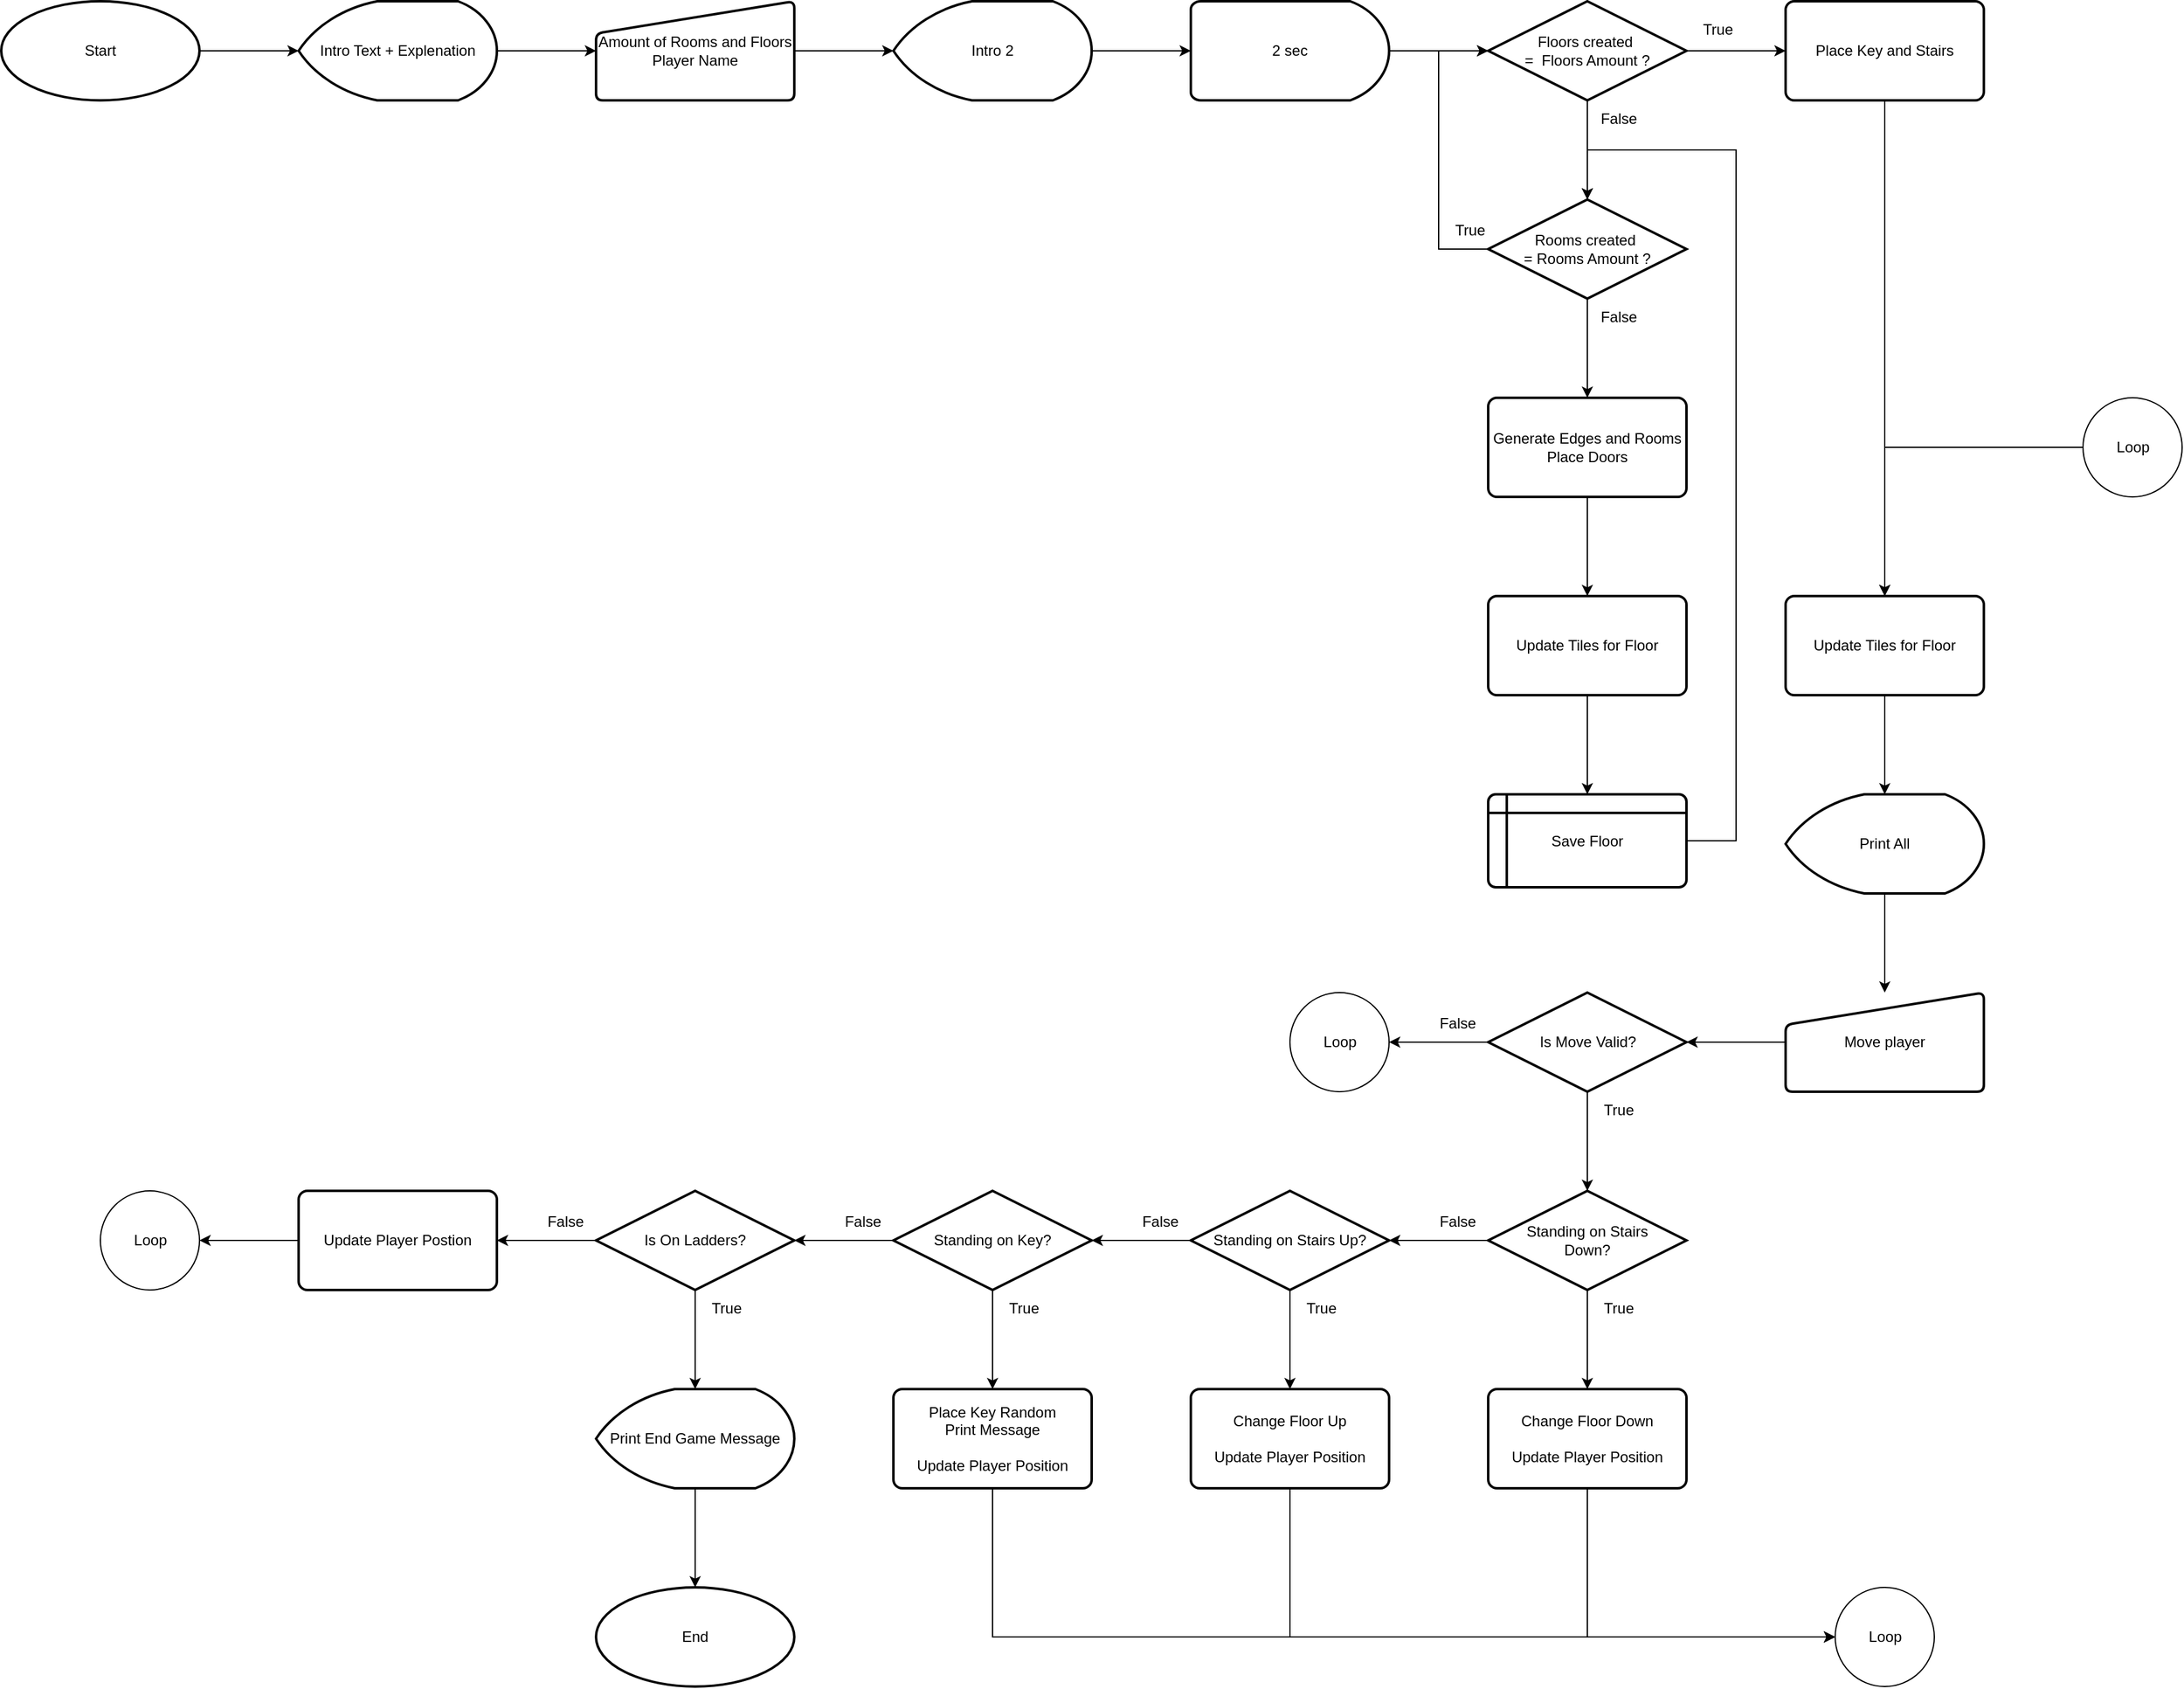 <mxfile version="24.5.3" type="device">
  <diagram name="Page-1" id="LAXECOrcXvAPTMdicaLd">
    <mxGraphModel dx="2074" dy="1204" grid="1" gridSize="10" guides="1" tooltips="1" connect="1" arrows="1" fold="1" page="1" pageScale="1" pageWidth="1920" pageHeight="1200" math="0" shadow="0">
      <root>
        <mxCell id="0" />
        <mxCell id="1" parent="0" />
        <mxCell id="5yB_QdAaipWi_C__5OCs-32" value="Start" style="strokeWidth=2;html=1;shape=mxgraph.flowchart.start_1;whiteSpace=wrap;rounded=0;strokeColor=default;align=center;verticalAlign=middle;fontFamily=Helvetica;fontSize=12;fontColor=default;fillColor=none;" vertex="1" parent="1">
          <mxGeometry x="40" y="40" width="160" height="80" as="geometry" />
        </mxCell>
        <mxCell id="5yB_QdAaipWi_C__5OCs-46" style="edgeStyle=orthogonalEdgeStyle;rounded=0;orthogonalLoop=1;jettySize=auto;html=1;exitX=1;exitY=0.5;exitDx=0;exitDy=0;exitPerimeter=0;entryX=0;entryY=0.5;entryDx=0;entryDy=0;fontFamily=Helvetica;fontSize=12;fontColor=default;" edge="1" parent="1" source="5yB_QdAaipWi_C__5OCs-34" target="5yB_QdAaipWi_C__5OCs-36">
          <mxGeometry relative="1" as="geometry" />
        </mxCell>
        <mxCell id="5yB_QdAaipWi_C__5OCs-34" value="Intro Text + Explenation" style="strokeWidth=2;html=1;shape=mxgraph.flowchart.display;whiteSpace=wrap;rounded=0;strokeColor=default;align=center;verticalAlign=middle;fontFamily=Helvetica;fontSize=12;fontColor=default;fillColor=none;" vertex="1" parent="1">
          <mxGeometry x="280" y="40" width="160" height="80" as="geometry" />
        </mxCell>
        <mxCell id="5yB_QdAaipWi_C__5OCs-36" value="&lt;div&gt;Amount of Rooms and Floors&lt;/div&gt;&lt;div&gt;Player Name&lt;/div&gt;" style="html=1;strokeWidth=2;shape=manualInput;whiteSpace=wrap;rounded=1;size=26;arcSize=11;strokeColor=default;align=center;verticalAlign=middle;fontFamily=Helvetica;fontSize=12;fontColor=default;fillColor=none;" vertex="1" parent="1">
          <mxGeometry x="520" y="40" width="160" height="80" as="geometry" />
        </mxCell>
        <mxCell id="5yB_QdAaipWi_C__5OCs-38" value="Intro 2" style="strokeWidth=2;html=1;shape=mxgraph.flowchart.display;whiteSpace=wrap;rounded=0;strokeColor=default;align=center;verticalAlign=middle;fontFamily=Helvetica;fontSize=12;fontColor=default;fillColor=none;" vertex="1" parent="1">
          <mxGeometry x="760" y="40" width="160" height="80" as="geometry" />
        </mxCell>
        <mxCell id="5yB_QdAaipWi_C__5OCs-40" value="2 sec" style="strokeWidth=2;html=1;shape=mxgraph.flowchart.delay;whiteSpace=wrap;rounded=0;strokeColor=default;align=center;verticalAlign=middle;fontFamily=Helvetica;fontSize=12;fontColor=default;fillColor=none;" vertex="1" parent="1">
          <mxGeometry x="1000" y="40" width="160" height="80" as="geometry" />
        </mxCell>
        <mxCell id="5yB_QdAaipWi_C__5OCs-44" value="Print All" style="strokeWidth=2;html=1;shape=mxgraph.flowchart.display;whiteSpace=wrap;rounded=0;strokeColor=default;align=center;verticalAlign=middle;fontFamily=Helvetica;fontSize=12;fontColor=default;fillColor=none;" vertex="1" parent="1">
          <mxGeometry x="1480" y="680" width="160" height="80" as="geometry" />
        </mxCell>
        <mxCell id="5yB_QdAaipWi_C__5OCs-45" style="edgeStyle=orthogonalEdgeStyle;rounded=0;orthogonalLoop=1;jettySize=auto;html=1;exitX=1;exitY=0.5;exitDx=0;exitDy=0;exitPerimeter=0;entryX=0;entryY=0.5;entryDx=0;entryDy=0;entryPerimeter=0;fontFamily=Helvetica;fontSize=12;fontColor=default;" edge="1" parent="1" source="5yB_QdAaipWi_C__5OCs-32" target="5yB_QdAaipWi_C__5OCs-34">
          <mxGeometry relative="1" as="geometry" />
        </mxCell>
        <mxCell id="5yB_QdAaipWi_C__5OCs-47" style="edgeStyle=orthogonalEdgeStyle;rounded=0;orthogonalLoop=1;jettySize=auto;html=1;exitX=1;exitY=0.5;exitDx=0;exitDy=0;entryX=0;entryY=0.5;entryDx=0;entryDy=0;entryPerimeter=0;fontFamily=Helvetica;fontSize=12;fontColor=default;" edge="1" parent="1" source="5yB_QdAaipWi_C__5OCs-36" target="5yB_QdAaipWi_C__5OCs-38">
          <mxGeometry relative="1" as="geometry" />
        </mxCell>
        <mxCell id="5yB_QdAaipWi_C__5OCs-48" style="edgeStyle=orthogonalEdgeStyle;rounded=0;orthogonalLoop=1;jettySize=auto;html=1;exitX=1;exitY=0.5;exitDx=0;exitDy=0;exitPerimeter=0;entryX=0;entryY=0.5;entryDx=0;entryDy=0;entryPerimeter=0;fontFamily=Helvetica;fontSize=12;fontColor=default;" edge="1" parent="1" source="5yB_QdAaipWi_C__5OCs-38" target="5yB_QdAaipWi_C__5OCs-40">
          <mxGeometry relative="1" as="geometry" />
        </mxCell>
        <mxCell id="5yB_QdAaipWi_C__5OCs-139" style="edgeStyle=orthogonalEdgeStyle;rounded=0;orthogonalLoop=1;jettySize=auto;html=1;exitX=0.5;exitY=1;exitDx=0;exitDy=0;exitPerimeter=0;entryX=0.5;entryY=0;entryDx=0;entryDy=0;fontFamily=Helvetica;fontSize=12;fontColor=default;" edge="1" parent="1" source="5yB_QdAaipWi_C__5OCs-53" target="5yB_QdAaipWi_C__5OCs-138">
          <mxGeometry relative="1" as="geometry" />
        </mxCell>
        <mxCell id="5yB_QdAaipWi_C__5OCs-53" value="Standing on Stairs&lt;div&gt;Down?&lt;/div&gt;" style="strokeWidth=2;html=1;shape=mxgraph.flowchart.decision;whiteSpace=wrap;rounded=0;strokeColor=default;align=center;verticalAlign=middle;fontFamily=Helvetica;fontSize=12;fontColor=default;fillColor=none;" vertex="1" parent="1">
          <mxGeometry x="1240" y="1000" width="160" height="80" as="geometry" />
        </mxCell>
        <mxCell id="5yB_QdAaipWi_C__5OCs-56" value="Move player" style="html=1;strokeWidth=2;shape=manualInput;whiteSpace=wrap;rounded=1;size=26;arcSize=11;strokeColor=default;align=center;verticalAlign=middle;fontFamily=Helvetica;fontSize=12;fontColor=default;fillColor=none;" vertex="1" parent="1">
          <mxGeometry x="1480" y="840" width="160" height="80" as="geometry" />
        </mxCell>
        <mxCell id="5yB_QdAaipWi_C__5OCs-57" style="edgeStyle=orthogonalEdgeStyle;rounded=0;orthogonalLoop=1;jettySize=auto;html=1;exitX=0.5;exitY=1;exitDx=0;exitDy=0;exitPerimeter=0;entryX=0.5;entryY=0;entryDx=0;entryDy=0;fontFamily=Helvetica;fontSize=12;fontColor=default;" edge="1" parent="1" source="5yB_QdAaipWi_C__5OCs-44" target="5yB_QdAaipWi_C__5OCs-56">
          <mxGeometry relative="1" as="geometry" />
        </mxCell>
        <mxCell id="5yB_QdAaipWi_C__5OCs-147" style="edgeStyle=orthogonalEdgeStyle;rounded=0;orthogonalLoop=1;jettySize=auto;html=1;exitX=0.5;exitY=1;exitDx=0;exitDy=0;exitPerimeter=0;entryX=0.5;entryY=0;entryDx=0;entryDy=0;fontFamily=Helvetica;fontSize=12;fontColor=default;" edge="1" parent="1" source="5yB_QdAaipWi_C__5OCs-60" target="5yB_QdAaipWi_C__5OCs-146">
          <mxGeometry relative="1" as="geometry" />
        </mxCell>
        <mxCell id="5yB_QdAaipWi_C__5OCs-60" value="Standing on Stairs Up?" style="strokeWidth=2;html=1;shape=mxgraph.flowchart.decision;whiteSpace=wrap;rounded=0;strokeColor=default;align=center;verticalAlign=middle;fontFamily=Helvetica;fontSize=12;fontColor=default;fillColor=none;" vertex="1" parent="1">
          <mxGeometry x="1000" y="1000" width="160" height="80" as="geometry" />
        </mxCell>
        <mxCell id="5yB_QdAaipWi_C__5OCs-150" style="edgeStyle=orthogonalEdgeStyle;rounded=0;orthogonalLoop=1;jettySize=auto;html=1;exitX=0.5;exitY=1;exitDx=0;exitDy=0;exitPerimeter=0;entryX=0.5;entryY=0;entryDx=0;entryDy=0;fontFamily=Helvetica;fontSize=12;fontColor=default;" edge="1" parent="1" source="5yB_QdAaipWi_C__5OCs-61" target="5yB_QdAaipWi_C__5OCs-149">
          <mxGeometry relative="1" as="geometry" />
        </mxCell>
        <mxCell id="5yB_QdAaipWi_C__5OCs-61" value="Standing on Key?" style="strokeWidth=2;html=1;shape=mxgraph.flowchart.decision;whiteSpace=wrap;rounded=0;strokeColor=default;align=center;verticalAlign=middle;fontFamily=Helvetica;fontSize=12;fontColor=default;fillColor=none;" vertex="1" parent="1">
          <mxGeometry x="760" y="1000" width="160" height="80" as="geometry" />
        </mxCell>
        <mxCell id="5yB_QdAaipWi_C__5OCs-62" style="edgeStyle=orthogonalEdgeStyle;rounded=0;orthogonalLoop=1;jettySize=auto;html=1;exitX=0;exitY=0.5;exitDx=0;exitDy=0;exitPerimeter=0;entryX=1;entryY=0.5;entryDx=0;entryDy=0;entryPerimeter=0;fontFamily=Helvetica;fontSize=12;fontColor=default;" edge="1" parent="1" source="5yB_QdAaipWi_C__5OCs-53" target="5yB_QdAaipWi_C__5OCs-60">
          <mxGeometry relative="1" as="geometry" />
        </mxCell>
        <mxCell id="5yB_QdAaipWi_C__5OCs-63" style="edgeStyle=orthogonalEdgeStyle;rounded=0;orthogonalLoop=1;jettySize=auto;html=1;exitX=0;exitY=0.5;exitDx=0;exitDy=0;exitPerimeter=0;entryX=1;entryY=0.5;entryDx=0;entryDy=0;entryPerimeter=0;fontFamily=Helvetica;fontSize=12;fontColor=default;" edge="1" parent="1" source="5yB_QdAaipWi_C__5OCs-60" target="5yB_QdAaipWi_C__5OCs-61">
          <mxGeometry relative="1" as="geometry" />
        </mxCell>
        <mxCell id="5yB_QdAaipWi_C__5OCs-67" value="" style="group" vertex="1" connectable="0" parent="1">
          <mxGeometry x="1720" y="360" width="80" height="80" as="geometry" />
        </mxCell>
        <mxCell id="5yB_QdAaipWi_C__5OCs-64" value="" style="verticalLabelPosition=bottom;verticalAlign=top;html=1;shape=mxgraph.flowchart.on-page_reference;rounded=0;strokeColor=default;align=center;fontFamily=Helvetica;fontSize=12;fontColor=default;fillColor=none;" vertex="1" parent="5yB_QdAaipWi_C__5OCs-67">
          <mxGeometry width="80" height="80" as="geometry" />
        </mxCell>
        <mxCell id="5yB_QdAaipWi_C__5OCs-66" value="Loop" style="text;html=1;align=center;verticalAlign=middle;resizable=0;points=[];autosize=1;strokeColor=none;fillColor=none;fontFamily=Helvetica;fontSize=12;fontColor=default;" vertex="1" parent="5yB_QdAaipWi_C__5OCs-67">
          <mxGeometry x="15" y="25" width="50" height="30" as="geometry" />
        </mxCell>
        <mxCell id="5yB_QdAaipWi_C__5OCs-68" value="Is On Ladders?" style="strokeWidth=2;html=1;shape=mxgraph.flowchart.decision;whiteSpace=wrap;rounded=0;strokeColor=default;align=center;verticalAlign=middle;fontFamily=Helvetica;fontSize=12;fontColor=default;fillColor=none;" vertex="1" parent="1">
          <mxGeometry x="520" y="1000" width="160" height="80" as="geometry" />
        </mxCell>
        <mxCell id="5yB_QdAaipWi_C__5OCs-69" style="edgeStyle=orthogonalEdgeStyle;rounded=0;orthogonalLoop=1;jettySize=auto;html=1;exitX=0;exitY=0.5;exitDx=0;exitDy=0;exitPerimeter=0;entryX=1;entryY=0.5;entryDx=0;entryDy=0;entryPerimeter=0;fontFamily=Helvetica;fontSize=12;fontColor=default;" edge="1" parent="1" source="5yB_QdAaipWi_C__5OCs-61" target="5yB_QdAaipWi_C__5OCs-68">
          <mxGeometry relative="1" as="geometry" />
        </mxCell>
        <mxCell id="5yB_QdAaipWi_C__5OCs-90" style="edgeStyle=orthogonalEdgeStyle;rounded=0;orthogonalLoop=1;jettySize=auto;html=1;exitX=0.5;exitY=1;exitDx=0;exitDy=0;entryX=0.5;entryY=0;entryDx=0;entryDy=0;fontFamily=Helvetica;fontSize=12;fontColor=default;" edge="1" parent="1" source="5yB_QdAaipWi_C__5OCs-83" target="5yB_QdAaipWi_C__5OCs-89">
          <mxGeometry relative="1" as="geometry" />
        </mxCell>
        <mxCell id="5yB_QdAaipWi_C__5OCs-83" value="Generate Edges and Rooms&lt;div&gt;Place Doors&lt;/div&gt;" style="rounded=1;whiteSpace=wrap;html=1;absoluteArcSize=1;arcSize=14;strokeWidth=2;strokeColor=default;align=center;verticalAlign=middle;fontFamily=Helvetica;fontSize=12;fontColor=default;fillColor=none;" vertex="1" parent="1">
          <mxGeometry x="1240" y="360" width="160" height="80" as="geometry" />
        </mxCell>
        <mxCell id="5yB_QdAaipWi_C__5OCs-88" value="Save Floor" style="shape=internalStorage;whiteSpace=wrap;html=1;dx=15;dy=15;rounded=1;arcSize=8;strokeWidth=2;strokeColor=default;align=center;verticalAlign=middle;fontFamily=Helvetica;fontSize=12;fontColor=default;fillColor=none;" vertex="1" parent="1">
          <mxGeometry x="1240" y="680" width="160" height="75" as="geometry" />
        </mxCell>
        <mxCell id="5yB_QdAaipWi_C__5OCs-91" style="edgeStyle=orthogonalEdgeStyle;rounded=0;orthogonalLoop=1;jettySize=auto;html=1;exitX=0.5;exitY=1;exitDx=0;exitDy=0;entryX=0.5;entryY=0;entryDx=0;entryDy=0;fontFamily=Helvetica;fontSize=12;fontColor=default;" edge="1" parent="1" source="5yB_QdAaipWi_C__5OCs-89" target="5yB_QdAaipWi_C__5OCs-88">
          <mxGeometry relative="1" as="geometry" />
        </mxCell>
        <mxCell id="5yB_QdAaipWi_C__5OCs-89" value="Update Tiles for Floor" style="rounded=1;whiteSpace=wrap;html=1;absoluteArcSize=1;arcSize=14;strokeWidth=2;strokeColor=default;align=center;verticalAlign=middle;fontFamily=Helvetica;fontSize=12;fontColor=default;fillColor=none;" vertex="1" parent="1">
          <mxGeometry x="1240" y="520" width="160" height="80" as="geometry" />
        </mxCell>
        <mxCell id="5yB_QdAaipWi_C__5OCs-107" style="edgeStyle=orthogonalEdgeStyle;rounded=0;orthogonalLoop=1;jettySize=auto;html=1;exitX=1;exitY=0.5;exitDx=0;exitDy=0;exitPerimeter=0;entryX=0;entryY=0.5;entryDx=0;entryDy=0;fontFamily=Helvetica;fontSize=12;fontColor=default;" edge="1" parent="1" source="5yB_QdAaipWi_C__5OCs-95" target="5yB_QdAaipWi_C__5OCs-106">
          <mxGeometry relative="1" as="geometry" />
        </mxCell>
        <mxCell id="5yB_QdAaipWi_C__5OCs-95" value="Floors created&amp;nbsp;&lt;div&gt;=&amp;nbsp; Floors Amount ?&lt;/div&gt;" style="strokeWidth=2;html=1;shape=mxgraph.flowchart.decision;whiteSpace=wrap;rounded=0;strokeColor=default;align=center;verticalAlign=middle;fontFamily=Helvetica;fontSize=12;fontColor=default;fillColor=none;" vertex="1" parent="1">
          <mxGeometry x="1240" y="40" width="160" height="80" as="geometry" />
        </mxCell>
        <mxCell id="5yB_QdAaipWi_C__5OCs-99" style="edgeStyle=orthogonalEdgeStyle;rounded=0;orthogonalLoop=1;jettySize=auto;html=1;exitX=0.5;exitY=1;exitDx=0;exitDy=0;exitPerimeter=0;entryX=0.5;entryY=0;entryDx=0;entryDy=0;fontFamily=Helvetica;fontSize=12;fontColor=default;" edge="1" parent="1" source="5yB_QdAaipWi_C__5OCs-96" target="5yB_QdAaipWi_C__5OCs-83">
          <mxGeometry relative="1" as="geometry" />
        </mxCell>
        <mxCell id="5yB_QdAaipWi_C__5OCs-96" value="Rooms created&amp;nbsp;&lt;div&gt;= Rooms Amount ?&lt;/div&gt;" style="strokeWidth=2;html=1;shape=mxgraph.flowchart.decision;whiteSpace=wrap;rounded=0;strokeColor=default;align=center;verticalAlign=middle;fontFamily=Helvetica;fontSize=12;fontColor=default;fillColor=none;" vertex="1" parent="1">
          <mxGeometry x="1240" y="200" width="160" height="80" as="geometry" />
        </mxCell>
        <mxCell id="5yB_QdAaipWi_C__5OCs-97" style="edgeStyle=orthogonalEdgeStyle;rounded=0;orthogonalLoop=1;jettySize=auto;html=1;exitX=1;exitY=0.5;exitDx=0;exitDy=0;exitPerimeter=0;entryX=0;entryY=0.5;entryDx=0;entryDy=0;entryPerimeter=0;fontFamily=Helvetica;fontSize=12;fontColor=default;" edge="1" parent="1" source="5yB_QdAaipWi_C__5OCs-40" target="5yB_QdAaipWi_C__5OCs-95">
          <mxGeometry relative="1" as="geometry" />
        </mxCell>
        <mxCell id="5yB_QdAaipWi_C__5OCs-100" value="False" style="text;html=1;align=center;verticalAlign=middle;resizable=0;points=[];autosize=1;strokeColor=none;fillColor=none;fontFamily=Helvetica;fontSize=12;fontColor=default;" vertex="1" parent="1">
          <mxGeometry x="1320" y="280" width="50" height="30" as="geometry" />
        </mxCell>
        <mxCell id="5yB_QdAaipWi_C__5OCs-103" value="False" style="text;html=1;align=center;verticalAlign=middle;resizable=0;points=[];autosize=1;strokeColor=none;fillColor=none;fontFamily=Helvetica;fontSize=12;fontColor=default;" vertex="1" parent="1">
          <mxGeometry x="1320" y="120" width="50" height="30" as="geometry" />
        </mxCell>
        <mxCell id="5yB_QdAaipWi_C__5OCs-104" style="edgeStyle=orthogonalEdgeStyle;rounded=0;orthogonalLoop=1;jettySize=auto;html=1;exitX=0.5;exitY=1;exitDx=0;exitDy=0;exitPerimeter=0;entryX=0.5;entryY=0;entryDx=0;entryDy=0;entryPerimeter=0;fontFamily=Helvetica;fontSize=12;fontColor=default;" edge="1" parent="1" source="5yB_QdAaipWi_C__5OCs-95" target="5yB_QdAaipWi_C__5OCs-96">
          <mxGeometry relative="1" as="geometry" />
        </mxCell>
        <mxCell id="5yB_QdAaipWi_C__5OCs-105" style="edgeStyle=orthogonalEdgeStyle;rounded=0;orthogonalLoop=1;jettySize=auto;html=1;exitX=1;exitY=0.5;exitDx=0;exitDy=0;entryX=0.5;entryY=0;entryDx=0;entryDy=0;entryPerimeter=0;fontFamily=Helvetica;fontSize=12;fontColor=default;" edge="1" parent="1" source="5yB_QdAaipWi_C__5OCs-88" target="5yB_QdAaipWi_C__5OCs-96">
          <mxGeometry relative="1" as="geometry">
            <Array as="points">
              <mxPoint x="1440" y="718" />
              <mxPoint x="1440" y="160" />
              <mxPoint x="1320" y="160" />
            </Array>
          </mxGeometry>
        </mxCell>
        <mxCell id="5yB_QdAaipWi_C__5OCs-113" style="edgeStyle=orthogonalEdgeStyle;rounded=0;orthogonalLoop=1;jettySize=auto;html=1;exitX=0.5;exitY=1;exitDx=0;exitDy=0;entryX=0.5;entryY=0;entryDx=0;entryDy=0;fontFamily=Helvetica;fontSize=12;fontColor=default;" edge="1" parent="1" source="5yB_QdAaipWi_C__5OCs-106" target="5yB_QdAaipWi_C__5OCs-112">
          <mxGeometry relative="1" as="geometry" />
        </mxCell>
        <mxCell id="5yB_QdAaipWi_C__5OCs-106" value="Place Key and Stairs" style="rounded=1;whiteSpace=wrap;html=1;absoluteArcSize=1;arcSize=14;strokeWidth=2;strokeColor=default;align=center;verticalAlign=middle;fontFamily=Helvetica;fontSize=12;fontColor=default;fillColor=none;" vertex="1" parent="1">
          <mxGeometry x="1480" y="40" width="160" height="80" as="geometry" />
        </mxCell>
        <mxCell id="5yB_QdAaipWi_C__5OCs-108" value="True" style="text;html=1;align=center;verticalAlign=middle;resizable=0;points=[];autosize=1;strokeColor=none;fillColor=none;fontFamily=Helvetica;fontSize=12;fontColor=default;" vertex="1" parent="1">
          <mxGeometry x="1400" y="48" width="50" height="30" as="geometry" />
        </mxCell>
        <mxCell id="5yB_QdAaipWi_C__5OCs-110" style="edgeStyle=orthogonalEdgeStyle;rounded=0;orthogonalLoop=1;jettySize=auto;html=1;exitX=0;exitY=0.5;exitDx=0;exitDy=0;exitPerimeter=0;entryX=0;entryY=0.5;entryDx=0;entryDy=0;entryPerimeter=0;fontFamily=Helvetica;fontSize=12;fontColor=default;" edge="1" parent="1" source="5yB_QdAaipWi_C__5OCs-96" target="5yB_QdAaipWi_C__5OCs-95">
          <mxGeometry relative="1" as="geometry">
            <Array as="points">
              <mxPoint x="1200" y="240" />
              <mxPoint x="1200" y="80" />
            </Array>
          </mxGeometry>
        </mxCell>
        <mxCell id="5yB_QdAaipWi_C__5OCs-111" value="True" style="text;html=1;align=center;verticalAlign=middle;resizable=0;points=[];autosize=1;strokeColor=none;fillColor=none;fontFamily=Helvetica;fontSize=12;fontColor=default;" vertex="1" parent="1">
          <mxGeometry x="1200" y="210" width="50" height="30" as="geometry" />
        </mxCell>
        <mxCell id="5yB_QdAaipWi_C__5OCs-112" value="Update Tiles for Floor" style="rounded=1;whiteSpace=wrap;html=1;absoluteArcSize=1;arcSize=14;strokeWidth=2;strokeColor=default;align=center;verticalAlign=middle;fontFamily=Helvetica;fontSize=12;fontColor=default;fillColor=none;" vertex="1" parent="1">
          <mxGeometry x="1480" y="520" width="160" height="80" as="geometry" />
        </mxCell>
        <mxCell id="5yB_QdAaipWi_C__5OCs-114" style="edgeStyle=orthogonalEdgeStyle;rounded=0;orthogonalLoop=1;jettySize=auto;html=1;exitX=0.5;exitY=1;exitDx=0;exitDy=0;entryX=0.5;entryY=0;entryDx=0;entryDy=0;entryPerimeter=0;fontFamily=Helvetica;fontSize=12;fontColor=default;" edge="1" parent="1" source="5yB_QdAaipWi_C__5OCs-112" target="5yB_QdAaipWi_C__5OCs-44">
          <mxGeometry relative="1" as="geometry" />
        </mxCell>
        <mxCell id="5yB_QdAaipWi_C__5OCs-115" style="edgeStyle=orthogonalEdgeStyle;rounded=0;orthogonalLoop=1;jettySize=auto;html=1;exitX=0;exitY=0.5;exitDx=0;exitDy=0;exitPerimeter=0;entryX=0.5;entryY=0;entryDx=0;entryDy=0;fontFamily=Helvetica;fontSize=12;fontColor=default;" edge="1" parent="1" source="5yB_QdAaipWi_C__5OCs-64" target="5yB_QdAaipWi_C__5OCs-112">
          <mxGeometry relative="1" as="geometry" />
        </mxCell>
        <mxCell id="5yB_QdAaipWi_C__5OCs-117" style="edgeStyle=orthogonalEdgeStyle;rounded=0;orthogonalLoop=1;jettySize=auto;html=1;exitX=0;exitY=0.5;exitDx=0;exitDy=0;entryX=1;entryY=0.5;entryDx=0;entryDy=0;entryPerimeter=0;fontFamily=Helvetica;fontSize=12;fontColor=default;" edge="1" parent="1" source="5yB_QdAaipWi_C__5OCs-56" target="5yB_QdAaipWi_C__5OCs-116">
          <mxGeometry relative="1" as="geometry" />
        </mxCell>
        <mxCell id="5yB_QdAaipWi_C__5OCs-119" style="edgeStyle=orthogonalEdgeStyle;rounded=0;orthogonalLoop=1;jettySize=auto;html=1;exitX=0.5;exitY=1;exitDx=0;exitDy=0;exitPerimeter=0;entryX=0.5;entryY=0;entryDx=0;entryDy=0;entryPerimeter=0;fontFamily=Helvetica;fontSize=12;fontColor=default;" edge="1" parent="1" source="5yB_QdAaipWi_C__5OCs-116" target="5yB_QdAaipWi_C__5OCs-53">
          <mxGeometry relative="1" as="geometry" />
        </mxCell>
        <mxCell id="5yB_QdAaipWi_C__5OCs-120" value="" style="group" vertex="1" connectable="0" parent="1">
          <mxGeometry x="1080" y="840" width="80" height="80" as="geometry" />
        </mxCell>
        <mxCell id="5yB_QdAaipWi_C__5OCs-121" value="" style="verticalLabelPosition=bottom;verticalAlign=top;html=1;shape=mxgraph.flowchart.on-page_reference;rounded=0;strokeColor=default;align=center;fontFamily=Helvetica;fontSize=12;fontColor=default;fillColor=none;" vertex="1" parent="5yB_QdAaipWi_C__5OCs-120">
          <mxGeometry width="80" height="80" as="geometry" />
        </mxCell>
        <mxCell id="5yB_QdAaipWi_C__5OCs-122" value="Loop" style="text;html=1;align=center;verticalAlign=middle;resizable=0;points=[];autosize=1;strokeColor=none;fillColor=none;fontFamily=Helvetica;fontSize=12;fontColor=default;" vertex="1" parent="5yB_QdAaipWi_C__5OCs-120">
          <mxGeometry x="15" y="25" width="50" height="30" as="geometry" />
        </mxCell>
        <mxCell id="5yB_QdAaipWi_C__5OCs-123" style="edgeStyle=orthogonalEdgeStyle;rounded=0;orthogonalLoop=1;jettySize=auto;html=1;exitX=0;exitY=0.5;exitDx=0;exitDy=0;exitPerimeter=0;entryX=1;entryY=0.5;entryDx=0;entryDy=0;entryPerimeter=0;fontFamily=Helvetica;fontSize=12;fontColor=default;" edge="1" parent="1" source="5yB_QdAaipWi_C__5OCs-116" target="5yB_QdAaipWi_C__5OCs-121">
          <mxGeometry relative="1" as="geometry" />
        </mxCell>
        <mxCell id="5yB_QdAaipWi_C__5OCs-127" value="" style="group" vertex="1" connectable="0" parent="1">
          <mxGeometry x="1240" y="840" width="160" height="80" as="geometry" />
        </mxCell>
        <mxCell id="5yB_QdAaipWi_C__5OCs-116" value="&lt;span style=&quot;color: rgba(0, 0, 0, 0); font-family: monospace; font-size: 0px; text-align: start; text-wrap: nowrap;&quot;&gt;Che&lt;/span&gt;" style="strokeWidth=2;html=1;shape=mxgraph.flowchart.decision;whiteSpace=wrap;rounded=0;strokeColor=default;align=center;verticalAlign=middle;fontFamily=Helvetica;fontSize=12;fontColor=default;fillColor=none;" vertex="1" parent="5yB_QdAaipWi_C__5OCs-127">
          <mxGeometry width="160" height="80" as="geometry" />
        </mxCell>
        <mxCell id="5yB_QdAaipWi_C__5OCs-124" value="Is Move Valid?" style="text;html=1;align=center;verticalAlign=middle;resizable=0;points=[];autosize=1;strokeColor=none;fillColor=none;fontFamily=Helvetica;fontSize=12;fontColor=default;" vertex="1" parent="5yB_QdAaipWi_C__5OCs-127">
          <mxGeometry x="30" y="25" width="100" height="30" as="geometry" />
        </mxCell>
        <mxCell id="5yB_QdAaipWi_C__5OCs-128" value="False" style="text;html=1;align=center;verticalAlign=middle;resizable=0;points=[];autosize=1;strokeColor=none;fillColor=none;fontFamily=Helvetica;fontSize=12;fontColor=default;" vertex="1" parent="1">
          <mxGeometry x="1190" y="850" width="50" height="30" as="geometry" />
        </mxCell>
        <mxCell id="5yB_QdAaipWi_C__5OCs-129" value="False" style="text;html=1;align=center;verticalAlign=middle;resizable=0;points=[];autosize=1;strokeColor=none;fillColor=none;fontFamily=Helvetica;fontSize=12;fontColor=default;" vertex="1" parent="1">
          <mxGeometry x="1190" y="1010" width="50" height="30" as="geometry" />
        </mxCell>
        <mxCell id="5yB_QdAaipWi_C__5OCs-130" value="False" style="text;html=1;align=center;verticalAlign=middle;resizable=0;points=[];autosize=1;strokeColor=none;fillColor=none;fontFamily=Helvetica;fontSize=12;fontColor=default;" vertex="1" parent="1">
          <mxGeometry x="950" y="1010" width="50" height="30" as="geometry" />
        </mxCell>
        <mxCell id="5yB_QdAaipWi_C__5OCs-131" value="False" style="text;html=1;align=center;verticalAlign=middle;resizable=0;points=[];autosize=1;strokeColor=none;fillColor=none;fontFamily=Helvetica;fontSize=12;fontColor=default;" vertex="1" parent="1">
          <mxGeometry x="710" y="1010" width="50" height="30" as="geometry" />
        </mxCell>
        <mxCell id="5yB_QdAaipWi_C__5OCs-132" value="False" style="text;html=1;align=center;verticalAlign=middle;resizable=0;points=[];autosize=1;strokeColor=none;fillColor=none;fontFamily=Helvetica;fontSize=12;fontColor=default;" vertex="1" parent="1">
          <mxGeometry x="470" y="1010" width="50" height="30" as="geometry" />
        </mxCell>
        <mxCell id="5yB_QdAaipWi_C__5OCs-136" style="edgeStyle=orthogonalEdgeStyle;rounded=0;orthogonalLoop=1;jettySize=auto;html=1;exitX=0;exitY=0.5;exitDx=0;exitDy=0;exitPerimeter=0;entryX=1;entryY=0.5;entryDx=0;entryDy=0;entryPerimeter=0;fontFamily=Helvetica;fontSize=12;fontColor=default;" edge="1" parent="1" source="5yB_QdAaipWi_C__5OCs-68">
          <mxGeometry relative="1" as="geometry">
            <mxPoint x="440" y="1040" as="targetPoint" />
          </mxGeometry>
        </mxCell>
        <mxCell id="5yB_QdAaipWi_C__5OCs-138" value="Change Floor Down&lt;div&gt;&lt;br&gt;&lt;/div&gt;&lt;div&gt;Update Player Position&lt;br&gt;&lt;/div&gt;" style="rounded=1;whiteSpace=wrap;html=1;absoluteArcSize=1;arcSize=14;strokeWidth=2;strokeColor=default;align=center;verticalAlign=middle;fontFamily=Helvetica;fontSize=12;fontColor=default;fillColor=none;" vertex="1" parent="1">
          <mxGeometry x="1240" y="1160" width="160" height="80" as="geometry" />
        </mxCell>
        <mxCell id="5yB_QdAaipWi_C__5OCs-140" value="True" style="text;html=1;align=center;verticalAlign=middle;resizable=0;points=[];autosize=1;strokeColor=none;fillColor=none;fontFamily=Helvetica;fontSize=12;fontColor=default;" vertex="1" parent="1">
          <mxGeometry x="1320" y="920" width="50" height="30" as="geometry" />
        </mxCell>
        <mxCell id="5yB_QdAaipWi_C__5OCs-141" value="True" style="text;html=1;align=center;verticalAlign=middle;resizable=0;points=[];autosize=1;strokeColor=none;fillColor=none;fontFamily=Helvetica;fontSize=12;fontColor=default;" vertex="1" parent="1">
          <mxGeometry x="1320" y="1080" width="50" height="30" as="geometry" />
        </mxCell>
        <mxCell id="5yB_QdAaipWi_C__5OCs-142" value="" style="group" vertex="1" connectable="0" parent="1">
          <mxGeometry x="1520" y="1320" width="80" height="80" as="geometry" />
        </mxCell>
        <mxCell id="5yB_QdAaipWi_C__5OCs-143" value="" style="verticalLabelPosition=bottom;verticalAlign=top;html=1;shape=mxgraph.flowchart.on-page_reference;rounded=0;strokeColor=default;align=center;fontFamily=Helvetica;fontSize=12;fontColor=default;fillColor=none;" vertex="1" parent="5yB_QdAaipWi_C__5OCs-142">
          <mxGeometry width="80" height="80" as="geometry" />
        </mxCell>
        <mxCell id="5yB_QdAaipWi_C__5OCs-144" value="Loop" style="text;html=1;align=center;verticalAlign=middle;resizable=0;points=[];autosize=1;strokeColor=none;fillColor=none;fontFamily=Helvetica;fontSize=12;fontColor=default;" vertex="1" parent="5yB_QdAaipWi_C__5OCs-142">
          <mxGeometry x="15" y="25" width="50" height="30" as="geometry" />
        </mxCell>
        <mxCell id="5yB_QdAaipWi_C__5OCs-145" style="edgeStyle=orthogonalEdgeStyle;rounded=0;orthogonalLoop=1;jettySize=auto;html=1;exitX=0.5;exitY=1;exitDx=0;exitDy=0;entryX=0;entryY=0.5;entryDx=0;entryDy=0;entryPerimeter=0;fontFamily=Helvetica;fontSize=12;fontColor=default;" edge="1" parent="1" source="5yB_QdAaipWi_C__5OCs-138" target="5yB_QdAaipWi_C__5OCs-143">
          <mxGeometry relative="1" as="geometry" />
        </mxCell>
        <mxCell id="5yB_QdAaipWi_C__5OCs-146" value="Change Floor Up&lt;div&gt;&lt;br&gt;&lt;/div&gt;&lt;div&gt;Update Player Position&lt;br&gt;&lt;/div&gt;" style="rounded=1;whiteSpace=wrap;html=1;absoluteArcSize=1;arcSize=14;strokeWidth=2;strokeColor=default;align=center;verticalAlign=middle;fontFamily=Helvetica;fontSize=12;fontColor=default;fillColor=none;" vertex="1" parent="1">
          <mxGeometry x="1000" y="1160" width="160" height="80" as="geometry" />
        </mxCell>
        <mxCell id="5yB_QdAaipWi_C__5OCs-148" style="edgeStyle=orthogonalEdgeStyle;rounded=0;orthogonalLoop=1;jettySize=auto;html=1;exitX=0.5;exitY=1;exitDx=0;exitDy=0;entryX=0;entryY=0.5;entryDx=0;entryDy=0;entryPerimeter=0;fontFamily=Helvetica;fontSize=12;fontColor=default;" edge="1" parent="1" source="5yB_QdAaipWi_C__5OCs-146" target="5yB_QdAaipWi_C__5OCs-143">
          <mxGeometry relative="1" as="geometry" />
        </mxCell>
        <mxCell id="5yB_QdAaipWi_C__5OCs-151" style="edgeStyle=orthogonalEdgeStyle;rounded=0;orthogonalLoop=1;jettySize=auto;html=1;exitX=0.5;exitY=1;exitDx=0;exitDy=0;fontFamily=Helvetica;fontSize=12;fontColor=default;entryX=0;entryY=0.5;entryDx=0;entryDy=0;entryPerimeter=0;" edge="1" parent="1" source="5yB_QdAaipWi_C__5OCs-149" target="5yB_QdAaipWi_C__5OCs-143">
          <mxGeometry relative="1" as="geometry">
            <mxPoint x="840" y="1320" as="targetPoint" />
          </mxGeometry>
        </mxCell>
        <mxCell id="5yB_QdAaipWi_C__5OCs-149" value="Place Key Random&lt;div&gt;Print Message&lt;/div&gt;&lt;div&gt;&lt;br&gt;&lt;/div&gt;&lt;div&gt;Update Player Position&lt;/div&gt;" style="rounded=1;whiteSpace=wrap;html=1;absoluteArcSize=1;arcSize=14;strokeWidth=2;strokeColor=default;align=center;verticalAlign=middle;fontFamily=Helvetica;fontSize=12;fontColor=default;fillColor=none;" vertex="1" parent="1">
          <mxGeometry x="760" y="1160" width="160" height="80" as="geometry" />
        </mxCell>
        <mxCell id="5yB_QdAaipWi_C__5OCs-155" value="Print End Game Message" style="strokeWidth=2;html=1;shape=mxgraph.flowchart.display;whiteSpace=wrap;rounded=0;strokeColor=default;align=center;verticalAlign=middle;fontFamily=Helvetica;fontSize=12;fontColor=default;fillColor=none;" vertex="1" parent="1">
          <mxGeometry x="520" y="1160" width="160" height="80" as="geometry" />
        </mxCell>
        <mxCell id="5yB_QdAaipWi_C__5OCs-156" style="edgeStyle=orthogonalEdgeStyle;rounded=0;orthogonalLoop=1;jettySize=auto;html=1;exitX=0.5;exitY=1;exitDx=0;exitDy=0;exitPerimeter=0;entryX=0.5;entryY=0;entryDx=0;entryDy=0;entryPerimeter=0;fontFamily=Helvetica;fontSize=12;fontColor=default;" edge="1" parent="1" source="5yB_QdAaipWi_C__5OCs-68" target="5yB_QdAaipWi_C__5OCs-155">
          <mxGeometry relative="1" as="geometry" />
        </mxCell>
        <mxCell id="5yB_QdAaipWi_C__5OCs-157" value="End" style="strokeWidth=2;html=1;shape=mxgraph.flowchart.start_1;whiteSpace=wrap;rounded=0;strokeColor=default;align=center;verticalAlign=middle;fontFamily=Helvetica;fontSize=12;fontColor=default;fillColor=none;" vertex="1" parent="1">
          <mxGeometry x="520" y="1320" width="160" height="80" as="geometry" />
        </mxCell>
        <mxCell id="5yB_QdAaipWi_C__5OCs-158" style="edgeStyle=orthogonalEdgeStyle;rounded=0;orthogonalLoop=1;jettySize=auto;html=1;exitX=0.5;exitY=1;exitDx=0;exitDy=0;exitPerimeter=0;entryX=0.5;entryY=0;entryDx=0;entryDy=0;entryPerimeter=0;fontFamily=Helvetica;fontSize=12;fontColor=default;" edge="1" parent="1" source="5yB_QdAaipWi_C__5OCs-155" target="5yB_QdAaipWi_C__5OCs-157">
          <mxGeometry relative="1" as="geometry" />
        </mxCell>
        <mxCell id="5yB_QdAaipWi_C__5OCs-159" value="Update Player Postion" style="rounded=1;whiteSpace=wrap;html=1;absoluteArcSize=1;arcSize=14;strokeWidth=2;strokeColor=default;align=center;verticalAlign=middle;fontFamily=Helvetica;fontSize=12;fontColor=default;fillColor=none;" vertex="1" parent="1">
          <mxGeometry x="280" y="1000" width="160" height="80" as="geometry" />
        </mxCell>
        <mxCell id="5yB_QdAaipWi_C__5OCs-160" value="" style="group" vertex="1" connectable="0" parent="1">
          <mxGeometry x="120" y="1000" width="80" height="80" as="geometry" />
        </mxCell>
        <mxCell id="5yB_QdAaipWi_C__5OCs-161" value="" style="verticalLabelPosition=bottom;verticalAlign=top;html=1;shape=mxgraph.flowchart.on-page_reference;rounded=0;strokeColor=default;align=center;fontFamily=Helvetica;fontSize=12;fontColor=default;fillColor=none;" vertex="1" parent="5yB_QdAaipWi_C__5OCs-160">
          <mxGeometry width="80" height="80" as="geometry" />
        </mxCell>
        <mxCell id="5yB_QdAaipWi_C__5OCs-162" value="Loop" style="text;html=1;align=center;verticalAlign=middle;resizable=0;points=[];autosize=1;strokeColor=none;fillColor=none;fontFamily=Helvetica;fontSize=12;fontColor=default;" vertex="1" parent="5yB_QdAaipWi_C__5OCs-160">
          <mxGeometry x="15" y="25" width="50" height="30" as="geometry" />
        </mxCell>
        <mxCell id="5yB_QdAaipWi_C__5OCs-163" style="edgeStyle=orthogonalEdgeStyle;rounded=0;orthogonalLoop=1;jettySize=auto;html=1;exitX=0;exitY=0.5;exitDx=0;exitDy=0;entryX=1;entryY=0.5;entryDx=0;entryDy=0;entryPerimeter=0;fontFamily=Helvetica;fontSize=12;fontColor=default;" edge="1" parent="1" source="5yB_QdAaipWi_C__5OCs-159" target="5yB_QdAaipWi_C__5OCs-161">
          <mxGeometry relative="1" as="geometry" />
        </mxCell>
        <mxCell id="5yB_QdAaipWi_C__5OCs-164" value="True" style="text;html=1;align=center;verticalAlign=middle;resizable=0;points=[];autosize=1;strokeColor=none;fillColor=none;fontFamily=Helvetica;fontSize=12;fontColor=default;" vertex="1" parent="1">
          <mxGeometry x="1080" y="1080" width="50" height="30" as="geometry" />
        </mxCell>
        <mxCell id="5yB_QdAaipWi_C__5OCs-165" value="True" style="text;html=1;align=center;verticalAlign=middle;resizable=0;points=[];autosize=1;strokeColor=none;fillColor=none;fontFamily=Helvetica;fontSize=12;fontColor=default;" vertex="1" parent="1">
          <mxGeometry x="840" y="1080" width="50" height="30" as="geometry" />
        </mxCell>
        <mxCell id="5yB_QdAaipWi_C__5OCs-166" value="True" style="text;html=1;align=center;verticalAlign=middle;resizable=0;points=[];autosize=1;strokeColor=none;fillColor=none;fontFamily=Helvetica;fontSize=12;fontColor=default;" vertex="1" parent="1">
          <mxGeometry x="600" y="1080" width="50" height="30" as="geometry" />
        </mxCell>
      </root>
    </mxGraphModel>
  </diagram>
</mxfile>
